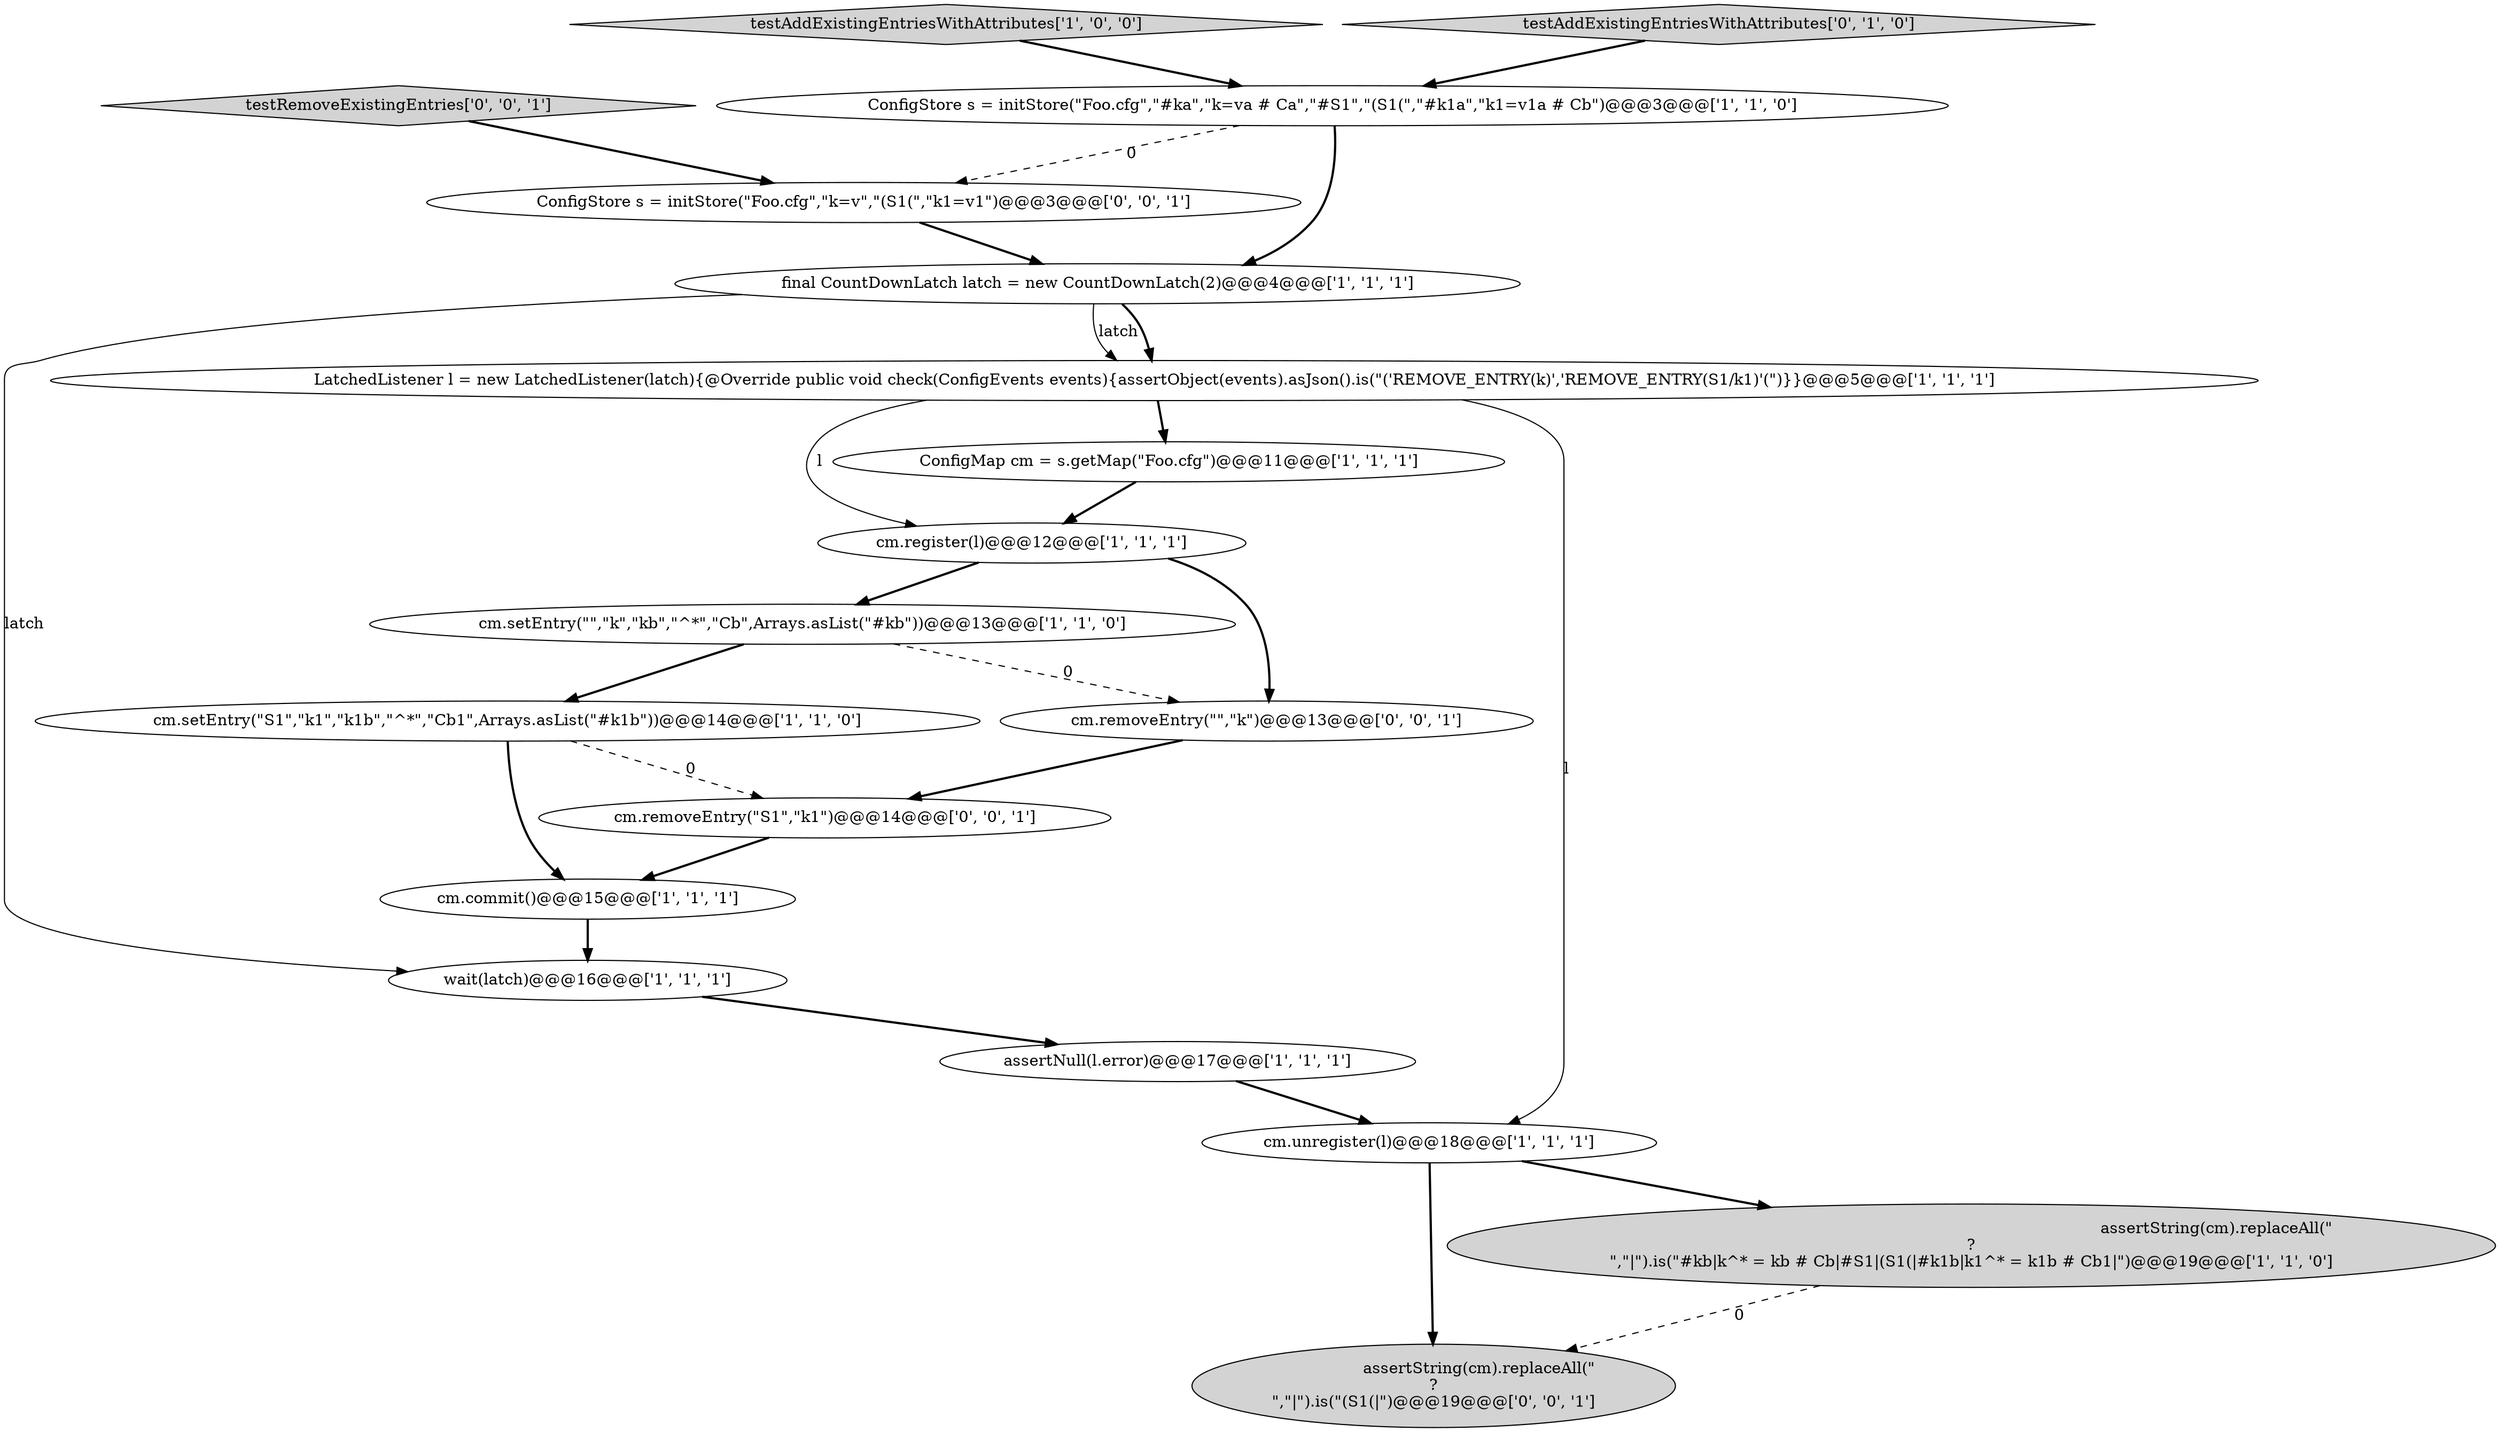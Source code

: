 digraph {
9 [style = filled, label = "assertNull(l.error)@@@17@@@['1', '1', '1']", fillcolor = white, shape = ellipse image = "AAA0AAABBB1BBB"];
12 [style = filled, label = "testAddExistingEntriesWithAttributes['1', '0', '0']", fillcolor = lightgray, shape = diamond image = "AAA0AAABBB1BBB"];
0 [style = filled, label = "cm.unregister(l)@@@18@@@['1', '1', '1']", fillcolor = white, shape = ellipse image = "AAA0AAABBB1BBB"];
15 [style = filled, label = "cm.removeEntry(\"\",\"k\")@@@13@@@['0', '0', '1']", fillcolor = white, shape = ellipse image = "AAA0AAABBB3BBB"];
14 [style = filled, label = "assertString(cm).replaceAll(\"\r?\n\",\"|\").is(\"(S1(|\")@@@19@@@['0', '0', '1']", fillcolor = lightgray, shape = ellipse image = "AAA0AAABBB3BBB"];
17 [style = filled, label = "ConfigStore s = initStore(\"Foo.cfg\",\"k=v\",\"(S1(\",\"k1=v1\")@@@3@@@['0', '0', '1']", fillcolor = white, shape = ellipse image = "AAA0AAABBB3BBB"];
7 [style = filled, label = "cm.commit()@@@15@@@['1', '1', '1']", fillcolor = white, shape = ellipse image = "AAA0AAABBB1BBB"];
4 [style = filled, label = "cm.register(l)@@@12@@@['1', '1', '1']", fillcolor = white, shape = ellipse image = "AAA0AAABBB1BBB"];
8 [style = filled, label = "ConfigMap cm = s.getMap(\"Foo.cfg\")@@@11@@@['1', '1', '1']", fillcolor = white, shape = ellipse image = "AAA0AAABBB1BBB"];
18 [style = filled, label = "testRemoveExistingEntries['0', '0', '1']", fillcolor = lightgray, shape = diamond image = "AAA0AAABBB3BBB"];
5 [style = filled, label = "wait(latch)@@@16@@@['1', '1', '1']", fillcolor = white, shape = ellipse image = "AAA0AAABBB1BBB"];
10 [style = filled, label = "assertString(cm).replaceAll(\"\r?\n\",\"|\").is(\"#kb|k^* = kb # Cb|#S1|(S1(|#k1b|k1^* = k1b # Cb1|\")@@@19@@@['1', '1', '0']", fillcolor = lightgray, shape = ellipse image = "AAA0AAABBB1BBB"];
6 [style = filled, label = "cm.setEntry(\"S1\",\"k1\",\"k1b\",\"^*\",\"Cb1\",Arrays.asList(\"#k1b\"))@@@14@@@['1', '1', '0']", fillcolor = white, shape = ellipse image = "AAA0AAABBB1BBB"];
16 [style = filled, label = "cm.removeEntry(\"S1\",\"k1\")@@@14@@@['0', '0', '1']", fillcolor = white, shape = ellipse image = "AAA0AAABBB3BBB"];
2 [style = filled, label = "cm.setEntry(\"\",\"k\",\"kb\",\"^*\",\"Cb\",Arrays.asList(\"#kb\"))@@@13@@@['1', '1', '0']", fillcolor = white, shape = ellipse image = "AAA0AAABBB1BBB"];
11 [style = filled, label = "final CountDownLatch latch = new CountDownLatch(2)@@@4@@@['1', '1', '1']", fillcolor = white, shape = ellipse image = "AAA0AAABBB1BBB"];
13 [style = filled, label = "testAddExistingEntriesWithAttributes['0', '1', '0']", fillcolor = lightgray, shape = diamond image = "AAA0AAABBB2BBB"];
1 [style = filled, label = "ConfigStore s = initStore(\"Foo.cfg\",\"#ka\",\"k=va # Ca\",\"#S1\",\"(S1(\",\"#k1a\",\"k1=v1a # Cb\")@@@3@@@['1', '1', '0']", fillcolor = white, shape = ellipse image = "AAA0AAABBB1BBB"];
3 [style = filled, label = "LatchedListener l = new LatchedListener(latch){@Override public void check(ConfigEvents events){assertObject(events).asJson().is(\"('REMOVE_ENTRY(k)','REMOVE_ENTRY(S1/k1)'(\")}}@@@5@@@['1', '1', '1']", fillcolor = white, shape = ellipse image = "AAA0AAABBB1BBB"];
9->0 [style = bold, label=""];
5->9 [style = bold, label=""];
11->5 [style = solid, label="latch"];
2->6 [style = bold, label=""];
3->4 [style = solid, label="l"];
4->15 [style = bold, label=""];
16->7 [style = bold, label=""];
18->17 [style = bold, label=""];
4->2 [style = bold, label=""];
15->16 [style = bold, label=""];
12->1 [style = bold, label=""];
11->3 [style = solid, label="latch"];
13->1 [style = bold, label=""];
1->11 [style = bold, label=""];
2->15 [style = dashed, label="0"];
3->0 [style = solid, label="l"];
7->5 [style = bold, label=""];
0->10 [style = bold, label=""];
0->14 [style = bold, label=""];
1->17 [style = dashed, label="0"];
6->16 [style = dashed, label="0"];
11->3 [style = bold, label=""];
3->8 [style = bold, label=""];
8->4 [style = bold, label=""];
6->7 [style = bold, label=""];
10->14 [style = dashed, label="0"];
17->11 [style = bold, label=""];
}
